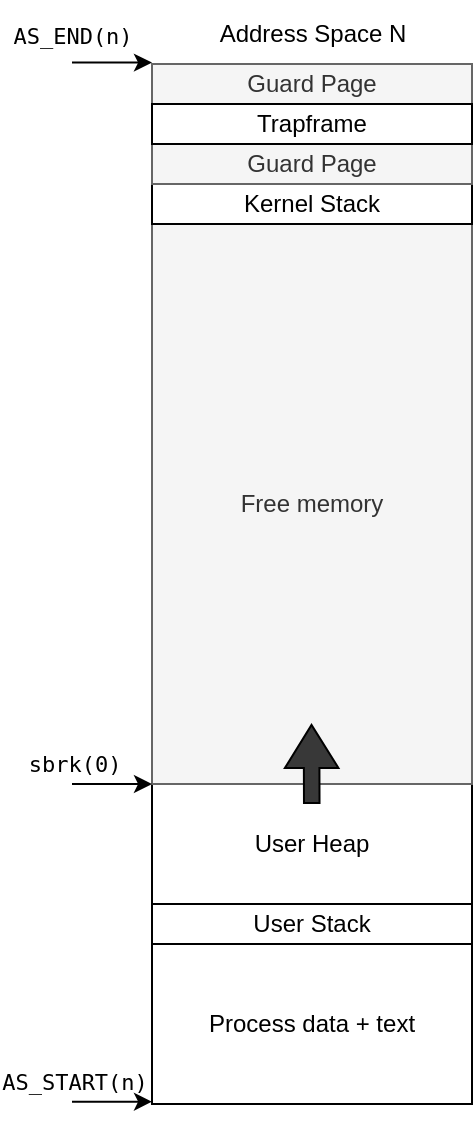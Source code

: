 <mxfile version="24.5.3" type="device">
  <diagram name="Page-1" id="_lH5tS01xV_JIa1-H95r">
    <mxGraphModel dx="1185" dy="683" grid="1" gridSize="10" guides="1" tooltips="1" connect="1" arrows="1" fold="1" page="1" pageScale="1" pageWidth="850" pageHeight="1100" math="0" shadow="0">
      <root>
        <mxCell id="0" />
        <mxCell id="1" parent="0" />
        <mxCell id="dONWaBODxDNWv5qdOcwx-1" value="" style="rounded=0;whiteSpace=wrap;html=1;" parent="1" vertex="1">
          <mxGeometry x="560" y="200" width="160" height="520" as="geometry" />
        </mxCell>
        <mxCell id="dONWaBODxDNWv5qdOcwx-2" value="" style="endArrow=classic;html=1;rounded=0;entryX=0;entryY=1;entryDx=0;entryDy=0;" parent="1" edge="1">
          <mxGeometry width="50" height="50" relative="1" as="geometry">
            <mxPoint x="520" y="718.82" as="sourcePoint" />
            <mxPoint x="560" y="718.82" as="targetPoint" />
          </mxGeometry>
        </mxCell>
        <mxCell id="dONWaBODxDNWv5qdOcwx-3" value="&lt;pre&gt;AS_START(n)&lt;/pre&gt;" style="edgeLabel;html=1;align=center;verticalAlign=middle;resizable=0;points=[];fontFamily=Comic Sans MS;labelBackgroundColor=none;" parent="dONWaBODxDNWv5qdOcwx-2" vertex="1" connectable="0">
          <mxGeometry x="-0.529" y="-1" relative="1" as="geometry">
            <mxPoint x="-9" y="-11" as="offset" />
          </mxGeometry>
        </mxCell>
        <mxCell id="dONWaBODxDNWv5qdOcwx-6" value="Address Space N" style="text;html=1;align=center;verticalAlign=middle;resizable=0;points=[];autosize=1;strokeColor=none;fillColor=none;" parent="1" vertex="1">
          <mxGeometry x="580" y="170" width="120" height="30" as="geometry" />
        </mxCell>
        <mxCell id="dONWaBODxDNWv5qdOcwx-8" value="Process data + text" style="rounded=0;whiteSpace=wrap;html=1;" parent="1" vertex="1">
          <mxGeometry x="560" y="640" width="160" height="80" as="geometry" />
        </mxCell>
        <mxCell id="dONWaBODxDNWv5qdOcwx-9" value="" style="endArrow=classic;html=1;rounded=0;entryX=0;entryY=1;entryDx=0;entryDy=0;" parent="1" edge="1">
          <mxGeometry width="50" height="50" relative="1" as="geometry">
            <mxPoint x="520" y="199.31" as="sourcePoint" />
            <mxPoint x="560" y="199.31" as="targetPoint" />
          </mxGeometry>
        </mxCell>
        <mxCell id="dONWaBODxDNWv5qdOcwx-10" value="&lt;pre&gt;AS_END(n)&lt;/pre&gt;" style="edgeLabel;html=1;align=center;verticalAlign=middle;resizable=0;points=[];fontFamily=Comic Sans MS;labelBackgroundColor=none;" parent="dONWaBODxDNWv5qdOcwx-9" vertex="1" connectable="0">
          <mxGeometry x="-0.529" y="-1" relative="1" as="geometry">
            <mxPoint x="-10" y="-15" as="offset" />
          </mxGeometry>
        </mxCell>
        <mxCell id="dONWaBODxDNWv5qdOcwx-12" value="User Heap" style="rounded=0;whiteSpace=wrap;html=1;" parent="1" vertex="1">
          <mxGeometry x="560" y="560" width="160" height="60" as="geometry" />
        </mxCell>
        <mxCell id="dONWaBODxDNWv5qdOcwx-13" value="User Stack" style="rounded=0;whiteSpace=wrap;html=1;" parent="1" vertex="1">
          <mxGeometry x="560" y="620" width="160" height="20" as="geometry" />
        </mxCell>
        <mxCell id="dONWaBODxDNWv5qdOcwx-21" value="Free memory" style="rounded=0;whiteSpace=wrap;html=1;fillColor=#f5f5f5;fontColor=#333333;strokeColor=#666666;" parent="1" vertex="1">
          <mxGeometry x="560" y="280" width="160" height="280" as="geometry" />
        </mxCell>
        <mxCell id="dONWaBODxDNWv5qdOcwx-23" value="Guard Page" style="rounded=0;whiteSpace=wrap;html=1;fillColor=#f5f5f5;fontColor=#333333;strokeColor=#666666;" parent="1" vertex="1">
          <mxGeometry x="560" y="200" width="160" height="20" as="geometry" />
        </mxCell>
        <mxCell id="dONWaBODxDNWv5qdOcwx-24" value="Kernel Stack" style="rounded=0;whiteSpace=wrap;html=1;" parent="1" vertex="1">
          <mxGeometry x="560" y="260" width="160" height="20" as="geometry" />
        </mxCell>
        <mxCell id="dONWaBODxDNWv5qdOcwx-25" value="Guard Page" style="rounded=0;whiteSpace=wrap;html=1;fillColor=#f5f5f5;fontColor=#333333;strokeColor=#666666;" parent="1" vertex="1">
          <mxGeometry x="560" y="240" width="160" height="20" as="geometry" />
        </mxCell>
        <mxCell id="dONWaBODxDNWv5qdOcwx-26" value="Trapframe" style="rounded=0;whiteSpace=wrap;html=1;" parent="1" vertex="1">
          <mxGeometry x="560" y="220" width="160" height="20" as="geometry" />
        </mxCell>
        <mxCell id="dONWaBODxDNWv5qdOcwx-27" value="" style="shape=flexArrow;endArrow=classic;html=1;rounded=0;fillColor=#383838;endWidth=18;endSize=6.831;width=7.778;" parent="1" edge="1">
          <mxGeometry width="50" height="50" relative="1" as="geometry">
            <mxPoint x="639.88" y="570" as="sourcePoint" />
            <mxPoint x="639.76" y="530" as="targetPoint" />
          </mxGeometry>
        </mxCell>
        <mxCell id="VLnrmNLzphhpADRHXPWb-1" value="" style="endArrow=classic;html=1;rounded=0;entryX=0;entryY=1;entryDx=0;entryDy=0;" edge="1" parent="1">
          <mxGeometry width="50" height="50" relative="1" as="geometry">
            <mxPoint x="520" y="560" as="sourcePoint" />
            <mxPoint x="560" y="560" as="targetPoint" />
          </mxGeometry>
        </mxCell>
        <mxCell id="VLnrmNLzphhpADRHXPWb-2" value="&lt;pre&gt;sbrk(0)&lt;/pre&gt;" style="edgeLabel;html=1;align=center;verticalAlign=middle;resizable=0;points=[];fontFamily=Comic Sans MS;labelBackgroundColor=none;" vertex="1" connectable="0" parent="VLnrmNLzphhpADRHXPWb-1">
          <mxGeometry x="-0.529" y="-1" relative="1" as="geometry">
            <mxPoint x="-9" y="-11" as="offset" />
          </mxGeometry>
        </mxCell>
      </root>
    </mxGraphModel>
  </diagram>
</mxfile>
